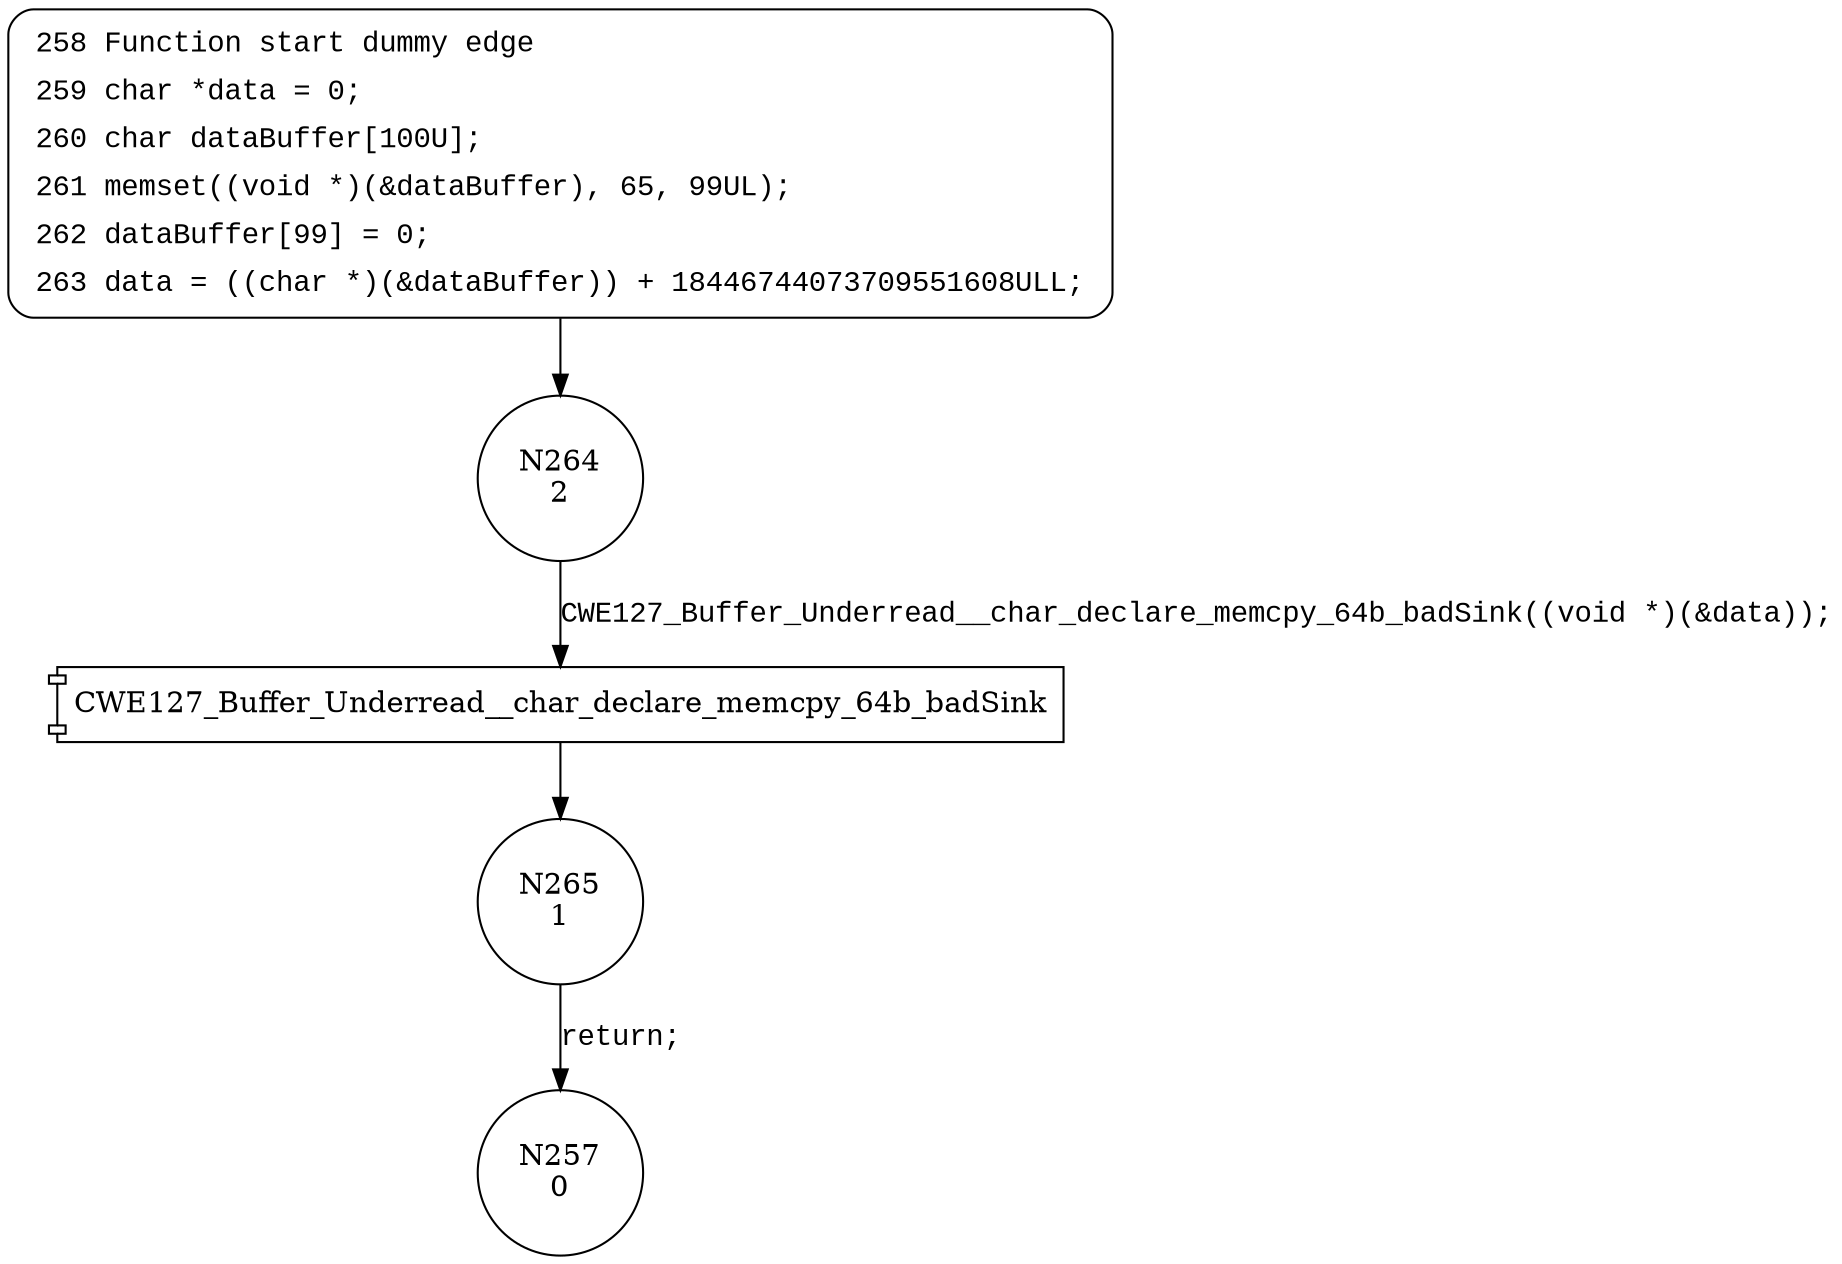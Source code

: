 digraph CWE127_Buffer_Underread__char_declare_memcpy_64_bad {
264 [shape="circle" label="N264\n2"]
265 [shape="circle" label="N265\n1"]
257 [shape="circle" label="N257\n0"]
258 [style="filled,bold" penwidth="1" fillcolor="white" fontname="Courier New" shape="Mrecord" label=<<table border="0" cellborder="0" cellpadding="3" bgcolor="white"><tr><td align="right">258</td><td align="left">Function start dummy edge</td></tr><tr><td align="right">259</td><td align="left">char *data = 0;</td></tr><tr><td align="right">260</td><td align="left">char dataBuffer[100U];</td></tr><tr><td align="right">261</td><td align="left">memset((void *)(&amp;dataBuffer), 65, 99UL);</td></tr><tr><td align="right">262</td><td align="left">dataBuffer[99] = 0;</td></tr><tr><td align="right">263</td><td align="left">data = ((char *)(&amp;dataBuffer)) + 18446744073709551608ULL;</td></tr></table>>]
258 -> 264[label=""]
100018 [shape="component" label="CWE127_Buffer_Underread__char_declare_memcpy_64b_badSink"]
264 -> 100018 [label="CWE127_Buffer_Underread__char_declare_memcpy_64b_badSink((void *)(&data));" fontname="Courier New"]
100018 -> 265 [label="" fontname="Courier New"]
265 -> 257 [label="return;" fontname="Courier New"]
}